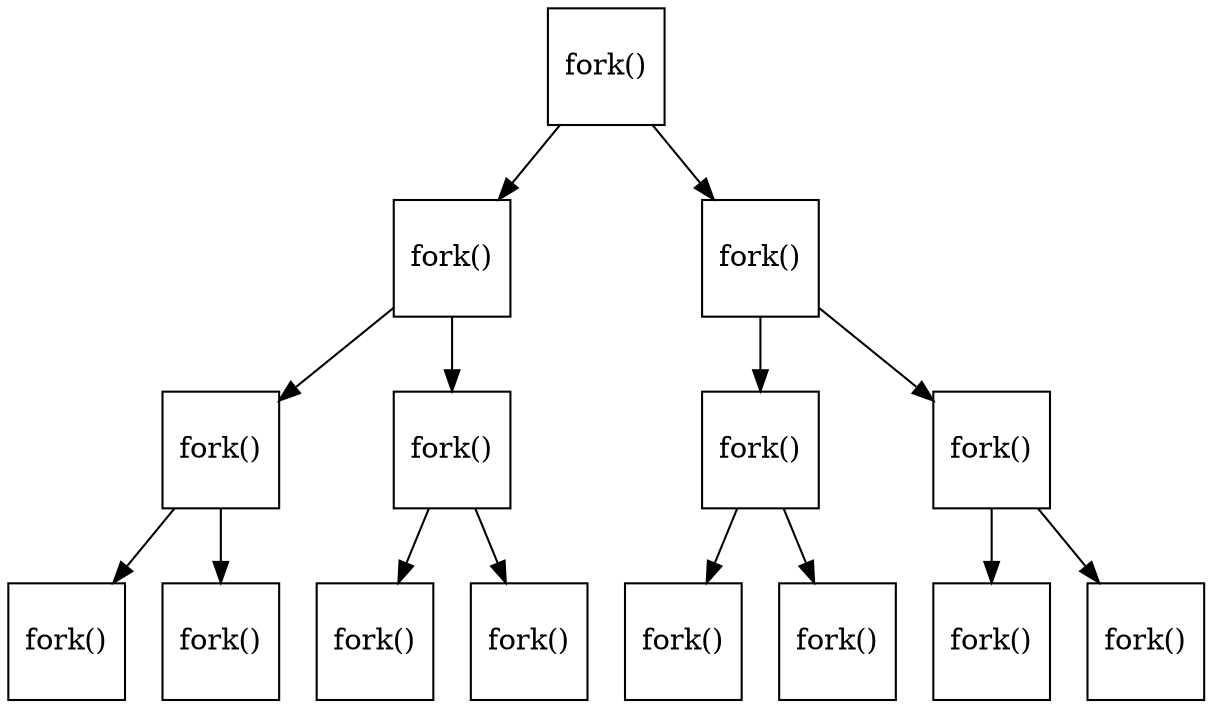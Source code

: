 // The Round Table
digraph {
	d1 [label="fork()" shape=square]
	c1 [label="fork()" shape=square]
	c2 [label="fork()" shape=square]
	b1 [label="fork()" shape=square]
	b2 [label="fork()" shape=square]
	b3 [label="fork()" shape=square]
	b4 [label="fork()" shape=square]
	a1 [label="fork()" shape=square]
	a2 [label="fork()" shape=square]
	a3 [label="fork()" shape=square]
	a4 [label="fork()" shape=square]
	a5 [label="fork()" shape=square]
	a6 [label="fork()" shape=square]
	a7 [label="fork()" shape=square]
	a8 [label="fork()" shape=square]
	d1 -> c1
	d1 -> c2
	c1 -> b1
	c1 -> b2
	c2 -> b3
	c2 -> b4
	b1 -> a1
	b1 -> a2
	b2 -> a3
	b2 -> a4
	b3 -> a5
	b3 -> a6
	b4 -> a7
	b4 -> a8
}

